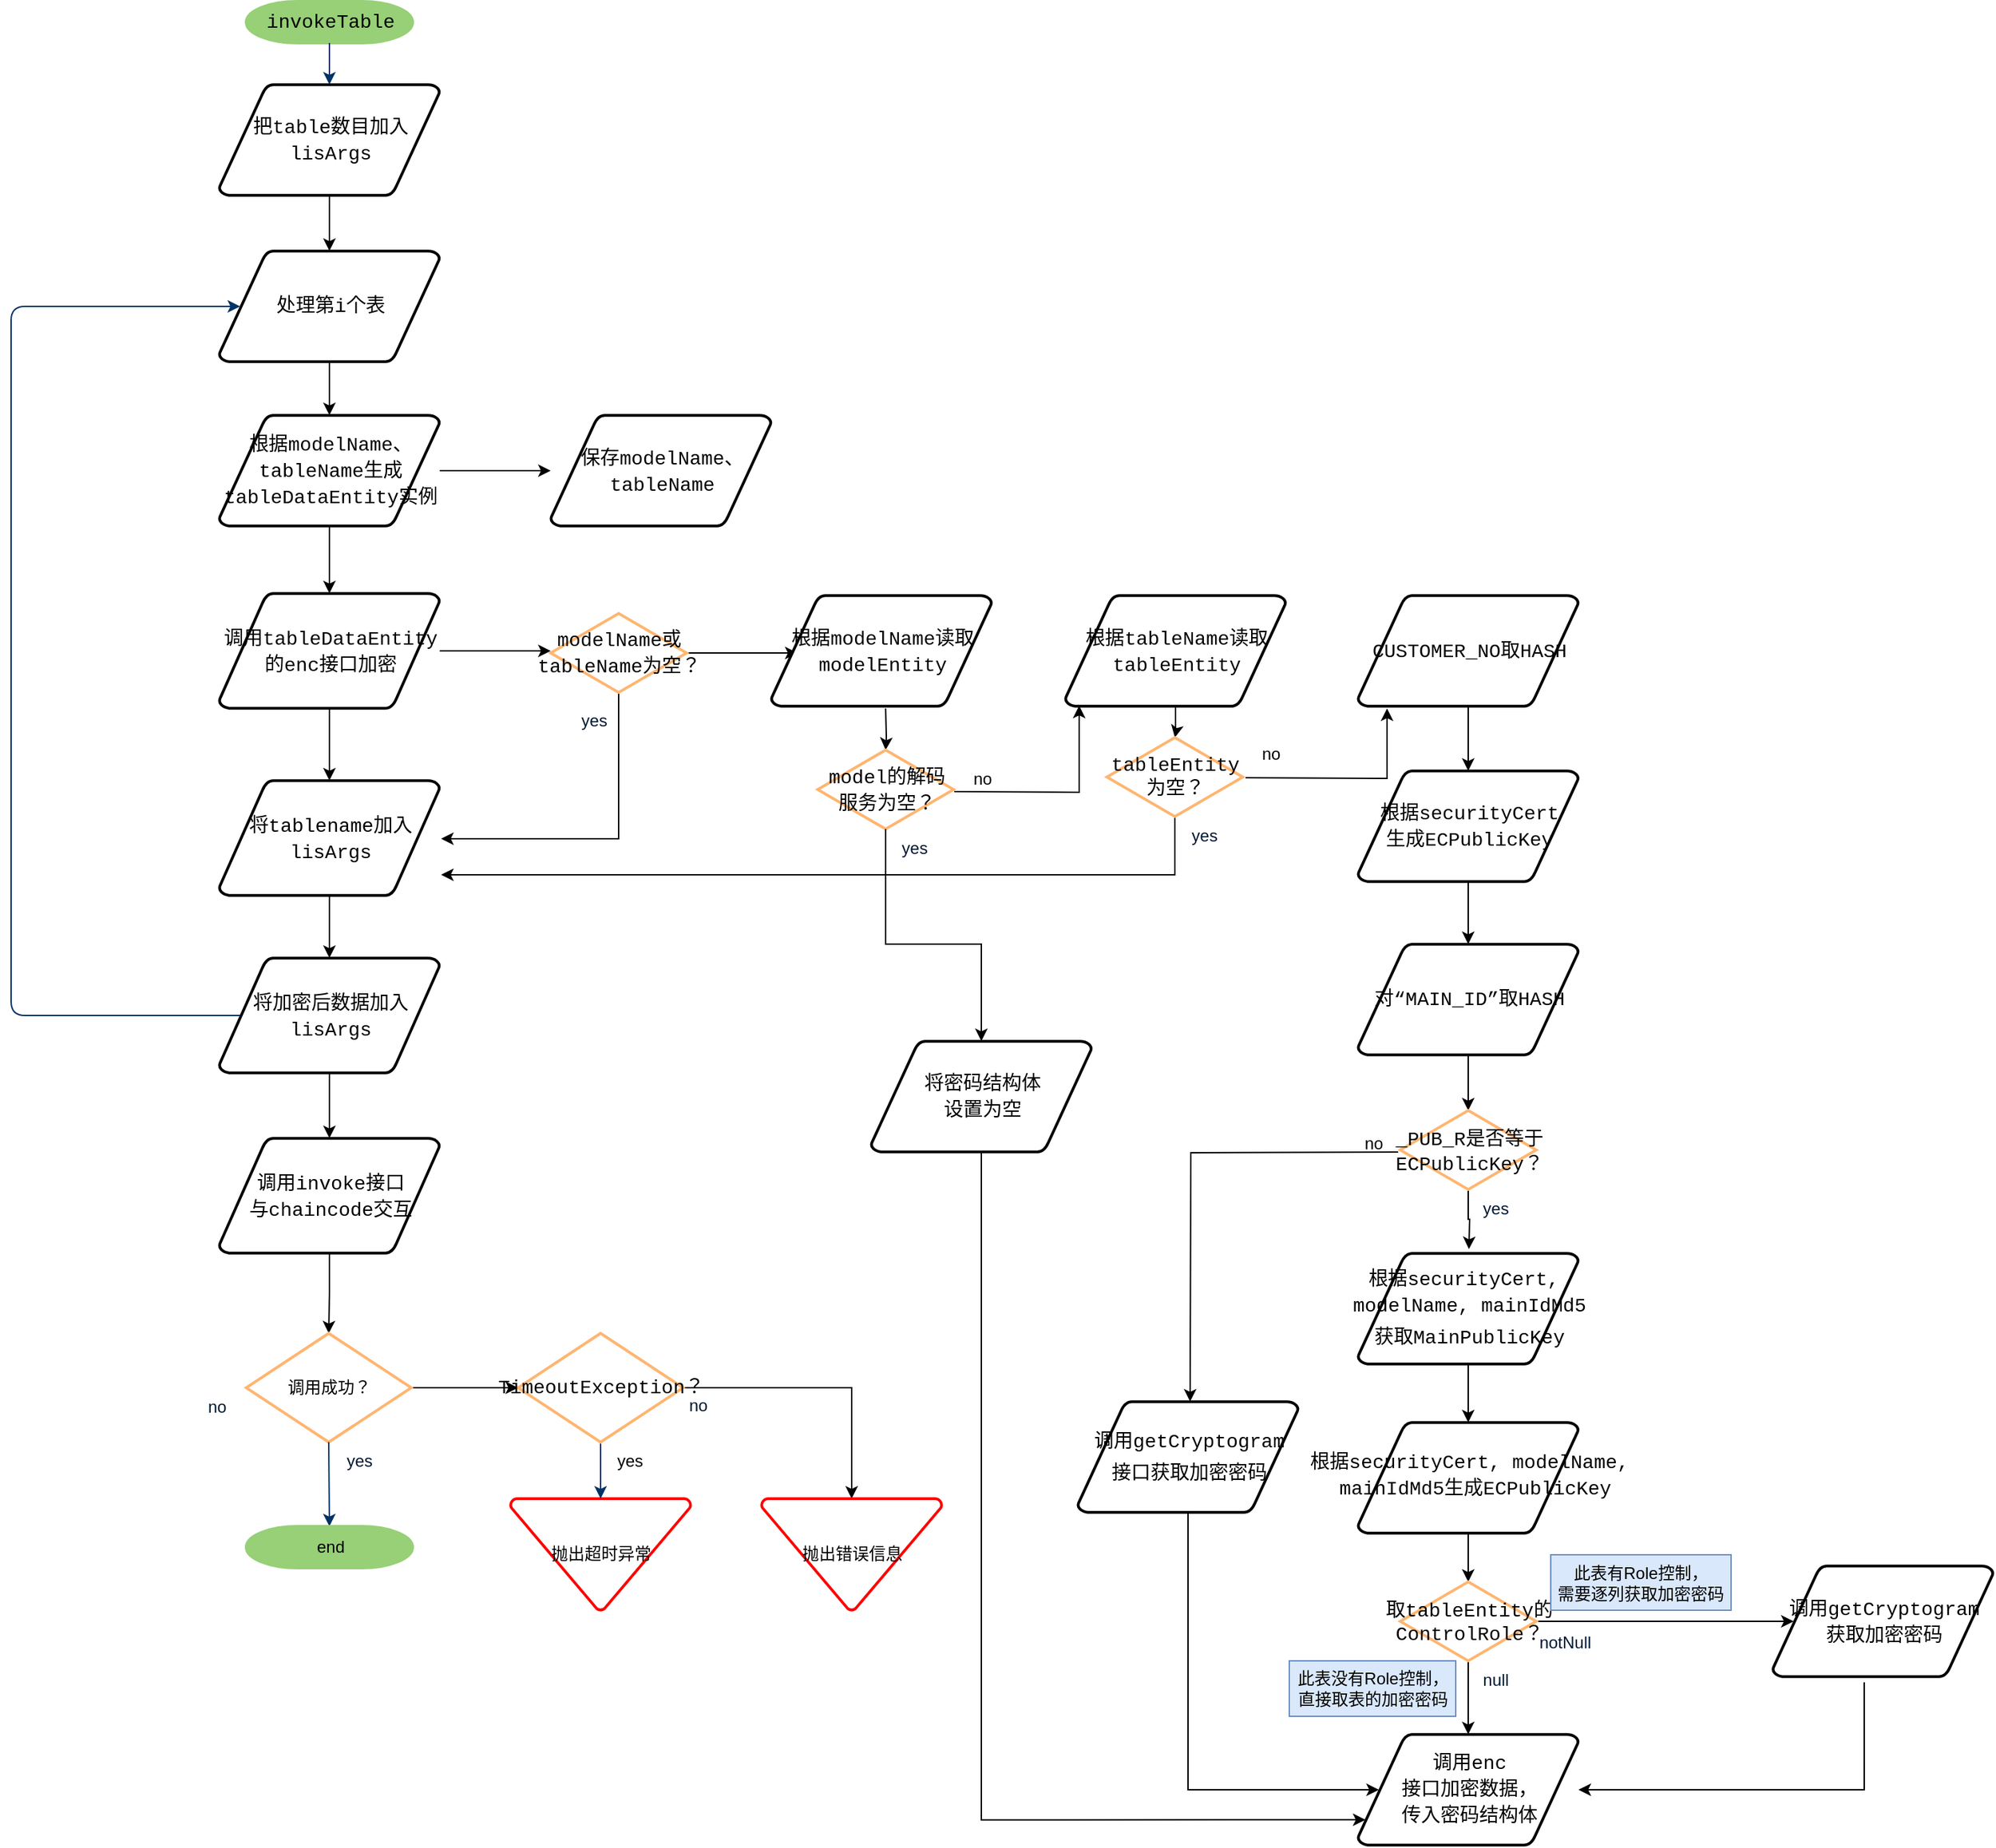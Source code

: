 <mxfile version="12.9.10" type="github"><diagram id="6a731a19-8d31-9384-78a2-239565b7b9f0" name="Page-1"><mxGraphModel dx="1673" dy="846" grid="1" gridSize="10" guides="1" tooltips="1" connect="1" arrows="1" fold="1" page="1" pageScale="1" pageWidth="1169" pageHeight="827" background="#ffffff" math="0" shadow="0"><root><mxCell id="0"/><mxCell id="1" parent="0"/><mxCell id="14" value="no" style="text;fontStyle=0;html=1;strokeColor=none;gradientColor=none;fillColor=none;strokeWidth=2;align=center;" parent="1" vertex="1"><mxGeometry x="1019.5" y="746.5" width="40" height="26" as="geometry"/></mxCell><mxCell id="27" value="yes" style="text;fontStyle=0;html=1;strokeColor=none;gradientColor=none;fillColor=none;strokeWidth=2;" parent="1" vertex="1"><mxGeometry x="774.5" y="1239.25" width="40" height="26" as="geometry"/></mxCell><mxCell id="32" value="抛出超时异常" style="shape=mxgraph.flowchart.merge_or_storage;strokeWidth=2;gradientColor=none;gradientDirection=north;fontStyle=0;html=1;strokeColor=#FF0000;" parent="1" vertex="1"><mxGeometry x="700" y="1280" width="130" height="80.5" as="geometry"/></mxCell><mxCell id="33" value="" style="edgeStyle=elbowEdgeStyle;elbow=vertical;exitX=0.5;exitY=1;exitPerimeter=0;entryX=0.5;entryY=0;entryPerimeter=0;fontStyle=1;strokeColor=#003366;strokeWidth=1;html=1;exitDx=0;exitDy=0;" parent="1" source="oDWBapv1wAfI0JIBoK3f-84" target="32" edge="1"><mxGeometry x="-90" y="119" width="100" height="100" as="geometry"><mxPoint x="-90" y="219" as="sourcePoint"/><mxPoint x="10" y="119" as="targetPoint"/><Array as="points"><mxPoint x="765" y="1250"/><mxPoint x="930" y="1239"/><mxPoint x="650" y="1379"/></Array></mxGeometry></mxCell><mxCell id="47" value="yes" style="text;fontColor=#001933;fontStyle=0;html=1;strokeColor=none;gradientColor=none;fillColor=none;strokeWidth=2;" parent="1" vertex="1"><mxGeometry x="580" y="1239.25" width="40" height="26" as="geometry"/></mxCell><mxCell id="48" value="no" style="text;fontColor=#001933;fontStyle=0;html=1;strokeColor=none;gradientColor=none;fillColor=none;strokeWidth=2;align=center;" parent="1" vertex="1"><mxGeometry x="814.5" y="1199" width="40" height="26" as="geometry"/></mxCell><mxCell id="49" value="yes" style="text;fontColor=#001933;fontStyle=0;html=1;strokeColor=none;gradientColor=none;fillColor=none;strokeWidth=2;align=center;" parent="1" vertex="1"><mxGeometry x="740" y="705" width="40" height="26" as="geometry"/></mxCell><mxCell id="50" value="no" style="text;fontColor=#001933;fontStyle=0;html=1;strokeColor=none;gradientColor=none;fillColor=none;strokeWidth=2;" parent="1" vertex="1"><mxGeometry x="480" y="1200" width="40" height="26" as="geometry"/></mxCell><mxCell id="oDWBapv1wAfI0JIBoK3f-55" value="&lt;div style=&quot;font-family: &amp;#34;consolas&amp;#34; , &amp;#34;courier new&amp;#34; , monospace ; font-size: 14px ; line-height: 19px&quot;&gt;&lt;span&gt;invokeTable&lt;/span&gt;&lt;/div&gt;" style="shape=mxgraph.flowchart.terminator;strokeWidth=2;gradientColor=none;gradientDirection=north;fontStyle=0;html=1;strokeColor=#97D077;fillColor=#97D077;" vertex="1" parent="1"><mxGeometry x="509.5" y="200" width="120" height="30" as="geometry"/></mxCell><mxCell id="oDWBapv1wAfI0JIBoK3f-56" style="fontStyle=1;strokeColor=#003366;strokeWidth=1;html=1;exitX=0.5;exitY=1;exitDx=0;exitDy=0;exitPerimeter=0;entryX=0.5;entryY=0;entryDx=0;entryDy=0;entryPerimeter=0;" edge="1" parent="1" source="oDWBapv1wAfI0JIBoK3f-55" target="oDWBapv1wAfI0JIBoK3f-58"><mxGeometry relative="1" as="geometry"><mxPoint x="-300" y="220" as="sourcePoint"/><mxPoint x="579.5" y="250" as="targetPoint"/></mxGeometry></mxCell><mxCell id="oDWBapv1wAfI0JIBoK3f-63" value="" style="edgeStyle=orthogonalEdgeStyle;rounded=0;orthogonalLoop=1;jettySize=auto;html=1;" edge="1" parent="1" source="oDWBapv1wAfI0JIBoK3f-58" target="oDWBapv1wAfI0JIBoK3f-62"><mxGeometry relative="1" as="geometry"/></mxCell><mxCell id="oDWBapv1wAfI0JIBoK3f-58" value="&lt;div style=&quot;font-family: &amp;#34;consolas&amp;#34; , &amp;#34;courier new&amp;#34; , monospace ; font-size: 14px ; line-height: 19px&quot;&gt;&lt;div style=&quot;font-family: &amp;#34;consolas&amp;#34; , &amp;#34;courier new&amp;#34; , monospace ; line-height: 19px&quot;&gt;把table数目加入&lt;/div&gt;&lt;div style=&quot;font-family: &amp;#34;consolas&amp;#34; , &amp;#34;courier new&amp;#34; , monospace ; line-height: 19px&quot;&gt;&lt;span style=&quot;font-family: &amp;#34;consolas&amp;#34; , &amp;#34;courier new&amp;#34; , monospace&quot;&gt;lisArgs&lt;/span&gt;&lt;/div&gt;&lt;/div&gt;" style="shape=mxgraph.flowchart.data;strokeWidth=2;gradientColor=none;gradientDirection=north;fontStyle=0;html=1;" vertex="1" parent="1"><mxGeometry x="490" y="260" width="159" height="80" as="geometry"/></mxCell><mxCell id="oDWBapv1wAfI0JIBoK3f-68" value="" style="edgeStyle=orthogonalEdgeStyle;rounded=0;orthogonalLoop=1;jettySize=auto;html=1;" edge="1" parent="1" source="oDWBapv1wAfI0JIBoK3f-62" target="oDWBapv1wAfI0JIBoK3f-67"><mxGeometry relative="1" as="geometry"/></mxCell><mxCell id="oDWBapv1wAfI0JIBoK3f-62" value="&lt;div style=&quot;font-family: &amp;#34;consolas&amp;#34; , &amp;#34;courier new&amp;#34; , monospace ; font-size: 14px ; line-height: 19px&quot;&gt;&lt;div style=&quot;font-family: &amp;#34;consolas&amp;#34; , &amp;#34;courier new&amp;#34; , monospace ; line-height: 19px&quot;&gt;处理第i个表&lt;/div&gt;&lt;/div&gt;" style="shape=mxgraph.flowchart.data;strokeWidth=2;gradientColor=none;gradientDirection=north;fontStyle=0;html=1;" vertex="1" parent="1"><mxGeometry x="490" y="380" width="159" height="80" as="geometry"/></mxCell><mxCell id="oDWBapv1wAfI0JIBoK3f-70" value="" style="edgeStyle=orthogonalEdgeStyle;rounded=0;orthogonalLoop=1;jettySize=auto;html=1;" edge="1" parent="1" source="oDWBapv1wAfI0JIBoK3f-67" target="oDWBapv1wAfI0JIBoK3f-69"><mxGeometry relative="1" as="geometry"/></mxCell><mxCell id="oDWBapv1wAfI0JIBoK3f-71" value="" style="edgeStyle=orthogonalEdgeStyle;rounded=0;orthogonalLoop=1;jettySize=auto;html=1;" edge="1" parent="1" source="oDWBapv1wAfI0JIBoK3f-67" target="oDWBapv1wAfI0JIBoK3f-64"><mxGeometry relative="1" as="geometry"/></mxCell><mxCell id="oDWBapv1wAfI0JIBoK3f-67" value="&lt;div style=&quot;font-family: &amp;#34;consolas&amp;#34; , &amp;#34;courier new&amp;#34; , monospace ; font-size: 14px ; line-height: 19px&quot;&gt;&lt;div style=&quot;font-family: &amp;#34;consolas&amp;#34; , &amp;#34;courier new&amp;#34; , monospace ; line-height: 19px&quot;&gt;根据&lt;span style=&quot;font-family: &amp;#34;consolas&amp;#34; , &amp;#34;courier new&amp;#34; , monospace&quot;&gt;modelName、&lt;/span&gt;&lt;/div&gt;&lt;div style=&quot;font-family: &amp;#34;consolas&amp;#34; , &amp;#34;courier new&amp;#34; , monospace ; line-height: 19px&quot;&gt;&lt;span style=&quot;font-family: &amp;#34;consolas&amp;#34; , &amp;#34;courier new&amp;#34; , monospace&quot;&gt;tableName生成&lt;/span&gt;&lt;/div&gt;&lt;div style=&quot;font-family: &amp;#34;consolas&amp;#34; , &amp;#34;courier new&amp;#34; , monospace ; line-height: 19px&quot;&gt;&lt;div style=&quot;font-family: &amp;#34;consolas&amp;#34; , &amp;#34;courier new&amp;#34; , monospace ; line-height: 19px&quot;&gt;tableDataEntity实例&lt;/div&gt;&lt;/div&gt;&lt;/div&gt;" style="shape=mxgraph.flowchart.data;strokeWidth=2;gradientColor=none;gradientDirection=north;fontStyle=0;html=1;" vertex="1" parent="1"><mxGeometry x="490" y="498.5" width="159" height="80" as="geometry"/></mxCell><mxCell id="oDWBapv1wAfI0JIBoK3f-69" value="&lt;div style=&quot;font-family: &amp;#34;consolas&amp;#34; , &amp;#34;courier new&amp;#34; , monospace ; font-size: 14px ; line-height: 19px&quot;&gt;&lt;div style=&quot;font-family: &amp;#34;consolas&amp;#34; , &amp;#34;courier new&amp;#34; , monospace ; line-height: 19px&quot;&gt;保存&lt;span&gt;modelName、&lt;/span&gt;&lt;/div&gt;&lt;div style=&quot;line-height: 19px&quot;&gt;tableName&lt;/div&gt;&lt;/div&gt;" style="shape=mxgraph.flowchart.data;strokeWidth=2;gradientColor=none;gradientDirection=north;fontStyle=0;html=1;" vertex="1" parent="1"><mxGeometry x="729" y="498.5" width="159" height="80" as="geometry"/></mxCell><mxCell id="oDWBapv1wAfI0JIBoK3f-73" value="" style="edgeStyle=orthogonalEdgeStyle;rounded=0;orthogonalLoop=1;jettySize=auto;html=1;" edge="1" parent="1" source="oDWBapv1wAfI0JIBoK3f-64" target="oDWBapv1wAfI0JIBoK3f-72"><mxGeometry relative="1" as="geometry"/></mxCell><mxCell id="oDWBapv1wAfI0JIBoK3f-92" value="" style="edgeStyle=orthogonalEdgeStyle;rounded=0;orthogonalLoop=1;jettySize=auto;html=1;" edge="1" parent="1" source="oDWBapv1wAfI0JIBoK3f-64"><mxGeometry relative="1" as="geometry"><mxPoint x="729" y="668.5" as="targetPoint"/></mxGeometry></mxCell><mxCell id="oDWBapv1wAfI0JIBoK3f-64" value="&lt;div style=&quot;font-family: &amp;#34;consolas&amp;#34; , &amp;#34;courier new&amp;#34; , monospace ; font-size: 14px ; line-height: 19px&quot;&gt;&lt;div style=&quot;font-family: &amp;#34;consolas&amp;#34; , &amp;#34;courier new&amp;#34; , monospace ; line-height: 19px&quot;&gt;调用&lt;span&gt;tableDataEntity&lt;/span&gt;&lt;/div&gt;&lt;div style=&quot;font-family: &amp;#34;consolas&amp;#34; , &amp;#34;courier new&amp;#34; , monospace ; line-height: 19px&quot;&gt;&lt;span&gt;的&lt;/span&gt;&lt;span&gt;enc&lt;/span&gt;&lt;span&gt;接口加密&lt;/span&gt;&lt;/div&gt;&lt;/div&gt;" style="shape=mxgraph.flowchart.data;strokeWidth=2;gradientColor=none;gradientDirection=north;fontStyle=0;html=1;" vertex="1" parent="1"><mxGeometry x="490" y="627" width="159" height="83" as="geometry"/></mxCell><mxCell id="oDWBapv1wAfI0JIBoK3f-75" value="" style="edgeStyle=orthogonalEdgeStyle;rounded=0;orthogonalLoop=1;jettySize=auto;html=1;" edge="1" parent="1" source="oDWBapv1wAfI0JIBoK3f-72" target="oDWBapv1wAfI0JIBoK3f-74"><mxGeometry relative="1" as="geometry"/></mxCell><mxCell id="oDWBapv1wAfI0JIBoK3f-72" value="&lt;div style=&quot;font-family: &amp;#34;consolas&amp;#34; , &amp;#34;courier new&amp;#34; , monospace ; font-size: 14px ; line-height: 19px&quot;&gt;&lt;div style=&quot;font-family: &amp;#34;consolas&amp;#34; , &amp;#34;courier new&amp;#34; , monospace ; line-height: 19px&quot;&gt;将tablename加入&lt;/div&gt;&lt;div style=&quot;font-family: &amp;#34;consolas&amp;#34; , &amp;#34;courier new&amp;#34; , monospace ; line-height: 19px&quot;&gt;lisArgs&lt;br&gt;&lt;/div&gt;&lt;/div&gt;" style="shape=mxgraph.flowchart.data;strokeWidth=2;gradientColor=none;gradientDirection=north;fontStyle=0;html=1;" vertex="1" parent="1"><mxGeometry x="490" y="762" width="159" height="83" as="geometry"/></mxCell><mxCell id="oDWBapv1wAfI0JIBoK3f-77" value="" style="edgeStyle=orthogonalEdgeStyle;rounded=0;orthogonalLoop=1;jettySize=auto;html=1;" edge="1" parent="1" source="oDWBapv1wAfI0JIBoK3f-74" target="oDWBapv1wAfI0JIBoK3f-76"><mxGeometry relative="1" as="geometry"/></mxCell><mxCell id="oDWBapv1wAfI0JIBoK3f-74" value="&lt;div style=&quot;font-family: &amp;#34;consolas&amp;#34; , &amp;#34;courier new&amp;#34; , monospace ; font-size: 14px ; line-height: 19px&quot;&gt;&lt;div style=&quot;font-family: &amp;#34;consolas&amp;#34; , &amp;#34;courier new&amp;#34; , monospace ; line-height: 19px&quot;&gt;将加密后数据加入&lt;/div&gt;&lt;div style=&quot;font-family: &amp;#34;consolas&amp;#34; , &amp;#34;courier new&amp;#34; , monospace ; line-height: 19px&quot;&gt;lisArgs&lt;br&gt;&lt;/div&gt;&lt;/div&gt;" style="shape=mxgraph.flowchart.data;strokeWidth=2;gradientColor=none;gradientDirection=north;fontStyle=0;html=1;" vertex="1" parent="1"><mxGeometry x="490" y="890" width="159" height="83" as="geometry"/></mxCell><mxCell id="oDWBapv1wAfI0JIBoK3f-79" value="" style="edgeStyle=orthogonalEdgeStyle;rounded=0;orthogonalLoop=1;jettySize=auto;html=1;entryX=0.5;entryY=0;entryDx=0;entryDy=0;entryPerimeter=0;" edge="1" parent="1" source="oDWBapv1wAfI0JIBoK3f-76" target="oDWBapv1wAfI0JIBoK3f-81"><mxGeometry relative="1" as="geometry"><mxPoint x="570" y="1140" as="targetPoint"/></mxGeometry></mxCell><mxCell id="oDWBapv1wAfI0JIBoK3f-76" value="&lt;div style=&quot;font-family: &amp;#34;consolas&amp;#34; , &amp;#34;courier new&amp;#34; , monospace ; font-size: 14px ; line-height: 19px&quot;&gt;&lt;div style=&quot;font-family: &amp;#34;consolas&amp;#34; , &amp;#34;courier new&amp;#34; , monospace ; line-height: 19px&quot;&gt;调用invoke接口&lt;/div&gt;&lt;div style=&quot;font-family: &amp;#34;consolas&amp;#34; , &amp;#34;courier new&amp;#34; , monospace ; line-height: 19px&quot;&gt;与chaincode交互&lt;/div&gt;&lt;/div&gt;" style="shape=mxgraph.flowchart.data;strokeWidth=2;gradientColor=none;gradientDirection=north;fontStyle=0;html=1;" vertex="1" parent="1"><mxGeometry x="490" y="1020" width="159" height="83" as="geometry"/></mxCell><mxCell id="oDWBapv1wAfI0JIBoK3f-66" value="" style="edgeStyle=elbowEdgeStyle;elbow=horizontal;entryX=0.095;entryY=0.5;entryPerimeter=0;fontStyle=1;strokeColor=#003366;strokeWidth=1;html=1;entryDx=0;entryDy=0;exitX=0.095;exitY=0.5;exitDx=0;exitDy=0;exitPerimeter=0;" edge="1" parent="1" source="oDWBapv1wAfI0JIBoK3f-74" target="oDWBapv1wAfI0JIBoK3f-62"><mxGeometry x="-620" y="130" width="100" height="100" as="geometry"><mxPoint x="550" y="1110" as="sourcePoint"/><mxPoint x="-364.395" y="420" as="targetPoint"/><Array as="points"><mxPoint x="340" y="1050"/></Array></mxGeometry></mxCell><mxCell id="oDWBapv1wAfI0JIBoK3f-85" value="" style="edgeStyle=orthogonalEdgeStyle;rounded=0;orthogonalLoop=1;jettySize=auto;html=1;" edge="1" parent="1" source="oDWBapv1wAfI0JIBoK3f-81" target="oDWBapv1wAfI0JIBoK3f-84"><mxGeometry relative="1" as="geometry"/></mxCell><mxCell id="oDWBapv1wAfI0JIBoK3f-81" value="调用成功？" style="shape=mxgraph.flowchart.decision;strokeWidth=2;gradientColor=none;gradientDirection=north;fontStyle=0;html=1;strokeColor=#FFB570;" vertex="1" parent="1"><mxGeometry x="509.5" y="1160.75" width="119" height="78.5" as="geometry"/></mxCell><mxCell id="oDWBapv1wAfI0JIBoK3f-87" value="" style="edgeStyle=orthogonalEdgeStyle;rounded=0;orthogonalLoop=1;jettySize=auto;html=1;entryX=0.5;entryY=0;entryDx=0;entryDy=0;entryPerimeter=0;" edge="1" parent="1" source="oDWBapv1wAfI0JIBoK3f-84" target="oDWBapv1wAfI0JIBoK3f-89"><mxGeometry relative="1" as="geometry"><mxPoint x="1447.5" y="1199" as="targetPoint"/></mxGeometry></mxCell><mxCell id="oDWBapv1wAfI0JIBoK3f-84" value="&lt;div style=&quot;font-family: &amp;#34;consolas&amp;#34; , &amp;#34;courier new&amp;#34; , monospace ; font-size: 14px ; line-height: 19px&quot;&gt;TimeoutException？&lt;/div&gt;" style="shape=mxgraph.flowchart.decision;strokeWidth=2;gradientColor=none;gradientDirection=north;fontStyle=0;html=1;strokeColor=#FFB570;" vertex="1" parent="1"><mxGeometry x="705.5" y="1160.75" width="119" height="78.5" as="geometry"/></mxCell><mxCell id="oDWBapv1wAfI0JIBoK3f-82" value="" style="edgeStyle=elbowEdgeStyle;elbow=horizontal;exitX=0.5;exitY=1;exitPerimeter=0;fontStyle=1;strokeColor=#003366;strokeWidth=1;html=1;exitDx=0;exitDy=0;" edge="1" parent="1" source="oDWBapv1wAfI0JIBoK3f-81"><mxGeometry x="-620" y="130" width="100" height="100" as="geometry"><mxPoint x="-235" y="1390" as="sourcePoint"/><mxPoint x="570" y="1300" as="targetPoint"/></mxGeometry></mxCell><mxCell id="oDWBapv1wAfI0JIBoK3f-83" value="end" style="shape=mxgraph.flowchart.terminator;strokeWidth=2;gradientColor=none;gradientDirection=north;fontStyle=0;html=1;strokeColor=#97D077;fillColor=#97D077;" vertex="1" parent="1"><mxGeometry x="509.5" y="1300" width="120" height="30" as="geometry"/></mxCell><mxCell id="oDWBapv1wAfI0JIBoK3f-89" value="抛出错误信息" style="shape=mxgraph.flowchart.merge_or_storage;strokeWidth=2;gradientColor=none;gradientDirection=north;fontStyle=0;html=1;strokeColor=#FF0000;" vertex="1" parent="1"><mxGeometry x="881" y="1280" width="130" height="80.5" as="geometry"/></mxCell><mxCell id="oDWBapv1wAfI0JIBoK3f-95" value="" style="edgeStyle=orthogonalEdgeStyle;rounded=0;orthogonalLoop=1;jettySize=auto;html=1;" edge="1" parent="1" source="oDWBapv1wAfI0JIBoK3f-93"><mxGeometry relative="1" as="geometry"><mxPoint x="907" y="670" as="targetPoint"/></mxGeometry></mxCell><mxCell id="oDWBapv1wAfI0JIBoK3f-97" value="" style="edgeStyle=orthogonalEdgeStyle;rounded=0;orthogonalLoop=1;jettySize=auto;html=1;exitX=0.5;exitY=1;exitDx=0;exitDy=0;exitPerimeter=0;" edge="1" parent="1" source="oDWBapv1wAfI0JIBoK3f-93"><mxGeometry relative="1" as="geometry"><mxPoint x="650" y="804" as="targetPoint"/><Array as="points"><mxPoint x="778" y="804"/></Array></mxGeometry></mxCell><mxCell id="oDWBapv1wAfI0JIBoK3f-93" value="&lt;div style=&quot;font-family: &amp;#34;consolas&amp;#34; , &amp;#34;courier new&amp;#34; , monospace ; font-size: 14px ; line-height: 19px&quot;&gt;modelName或&lt;/div&gt;&lt;div style=&quot;font-family: &amp;#34;consolas&amp;#34; , &amp;#34;courier new&amp;#34; , monospace ; font-size: 14px ; line-height: 19px&quot;&gt;&lt;span&gt;tableName为空？&lt;/span&gt;&lt;/div&gt;" style="shape=mxgraph.flowchart.decision;strokeWidth=2;gradientColor=none;gradientDirection=north;fontStyle=0;html=1;strokeColor=#FFB570;" vertex="1" parent="1"><mxGeometry x="729" y="641.5" width="98" height="57" as="geometry"/></mxCell><mxCell id="oDWBapv1wAfI0JIBoK3f-100" value="" style="edgeStyle=orthogonalEdgeStyle;rounded=0;orthogonalLoop=1;jettySize=auto;html=1;" edge="1" parent="1" target="oDWBapv1wAfI0JIBoK3f-99"><mxGeometry relative="1" as="geometry"><mxPoint x="970.5" y="710" as="sourcePoint"/></mxGeometry></mxCell><mxCell id="oDWBapv1wAfI0JIBoK3f-104" value="" style="edgeStyle=orthogonalEdgeStyle;rounded=0;orthogonalLoop=1;jettySize=auto;html=1;entryX=0.063;entryY=0.994;entryDx=0;entryDy=0;entryPerimeter=0;" edge="1" parent="1" target="oDWBapv1wAfI0JIBoK3f-103"><mxGeometry relative="1" as="geometry"><mxPoint x="1020" y="770" as="sourcePoint"/></mxGeometry></mxCell><mxCell id="oDWBapv1wAfI0JIBoK3f-98" value="&lt;div style=&quot;font-family: &amp;#34;consolas&amp;#34; , &amp;#34;courier new&amp;#34; , monospace ; font-size: 14px ; line-height: 19px&quot;&gt;&lt;div style=&quot;font-family: &amp;#34;consolas&amp;#34; , &amp;#34;courier new&amp;#34; , monospace ; line-height: 19px&quot;&gt;根据&lt;span&gt;modelName读取&lt;/span&gt;&lt;/div&gt;&lt;div style=&quot;font-family: &amp;#34;consolas&amp;#34; , &amp;#34;courier new&amp;#34; , monospace ; line-height: 19px&quot;&gt;modelEntity&lt;span&gt;&lt;br&gt;&lt;/span&gt;&lt;/div&gt;&lt;/div&gt;" style="shape=mxgraph.flowchart.data;strokeWidth=2;gradientColor=none;gradientDirection=north;fontStyle=0;html=1;" vertex="1" parent="1"><mxGeometry x="888" y="628.5" width="159" height="80" as="geometry"/></mxCell><mxCell id="oDWBapv1wAfI0JIBoK3f-106" value="" style="edgeStyle=orthogonalEdgeStyle;rounded=0;orthogonalLoop=1;jettySize=auto;html=1;" edge="1" parent="1" source="oDWBapv1wAfI0JIBoK3f-103" target="oDWBapv1wAfI0JIBoK3f-105"><mxGeometry relative="1" as="geometry"/></mxCell><mxCell id="oDWBapv1wAfI0JIBoK3f-110" value="" style="edgeStyle=orthogonalEdgeStyle;rounded=0;orthogonalLoop=1;jettySize=auto;html=1;entryX=0.132;entryY=1.019;entryDx=0;entryDy=0;entryPerimeter=0;" edge="1" parent="1" target="oDWBapv1wAfI0JIBoK3f-109"><mxGeometry relative="1" as="geometry"><mxPoint x="1230" y="760" as="sourcePoint"/></mxGeometry></mxCell><mxCell id="oDWBapv1wAfI0JIBoK3f-103" value="&lt;div style=&quot;font-family: &amp;#34;consolas&amp;#34; , &amp;#34;courier new&amp;#34; , monospace ; font-size: 14px ; line-height: 19px&quot;&gt;&lt;div style=&quot;font-family: &amp;#34;consolas&amp;#34; , &amp;#34;courier new&amp;#34; , monospace ; line-height: 19px&quot;&gt;根据&lt;span&gt;tableName读取&lt;/span&gt;&lt;/div&gt;&lt;div style=&quot;font-family: &amp;#34;consolas&amp;#34; , &amp;#34;courier new&amp;#34; , monospace ; line-height: 19px&quot;&gt;tableEntity&lt;span&gt;&lt;br&gt;&lt;/span&gt;&lt;/div&gt;&lt;/div&gt;" style="shape=mxgraph.flowchart.data;strokeWidth=2;gradientColor=none;gradientDirection=north;fontStyle=0;html=1;" vertex="1" parent="1"><mxGeometry x="1100" y="628.5" width="159" height="80" as="geometry"/></mxCell><mxCell id="oDWBapv1wAfI0JIBoK3f-112" value="" style="edgeStyle=orthogonalEdgeStyle;rounded=0;orthogonalLoop=1;jettySize=auto;html=1;" edge="1" parent="1" source="oDWBapv1wAfI0JIBoK3f-109" target="oDWBapv1wAfI0JIBoK3f-111"><mxGeometry relative="1" as="geometry"/></mxCell><mxCell id="oDWBapv1wAfI0JIBoK3f-109" value="&lt;div style=&quot;font-family: &amp;#34;consolas&amp;#34; , &amp;#34;courier new&amp;#34; , monospace ; font-size: 14px ; line-height: 19px&quot;&gt;&lt;div style=&quot;font-family: &amp;#34;consolas&amp;#34; , &amp;#34;courier new&amp;#34; , monospace ; line-height: 19px&quot;&gt;&lt;div style=&quot;font-family: &amp;#34;consolas&amp;#34; , &amp;#34;courier new&amp;#34; , monospace ; line-height: 19px&quot;&gt;&lt;span&gt;CUSTOMER_NO取HASH&lt;/span&gt;&lt;/div&gt;&lt;/div&gt;&lt;/div&gt;" style="shape=mxgraph.flowchart.data;strokeWidth=2;gradientColor=none;gradientDirection=north;fontStyle=0;html=1;" vertex="1" parent="1"><mxGeometry x="1311" y="628.5" width="159" height="80" as="geometry"/></mxCell><mxCell id="oDWBapv1wAfI0JIBoK3f-114" value="" style="edgeStyle=orthogonalEdgeStyle;rounded=0;orthogonalLoop=1;jettySize=auto;html=1;" edge="1" parent="1" source="oDWBapv1wAfI0JIBoK3f-111" target="oDWBapv1wAfI0JIBoK3f-113"><mxGeometry relative="1" as="geometry"/></mxCell><mxCell id="oDWBapv1wAfI0JIBoK3f-111" value="&lt;div style=&quot;font-family: &amp;#34;consolas&amp;#34; , &amp;#34;courier new&amp;#34; , monospace ; font-size: 14px ; line-height: 19px&quot;&gt;&lt;div style=&quot;font-family: &amp;#34;consolas&amp;#34; , &amp;#34;courier new&amp;#34; , monospace ; line-height: 19px&quot;&gt;&lt;div style=&quot;font-family: &amp;#34;consolas&amp;#34; , &amp;#34;courier new&amp;#34; , monospace ; line-height: 19px&quot;&gt;&lt;span&gt;根据&lt;/span&gt;&lt;span style=&quot;font-family: &amp;#34;consolas&amp;#34; , &amp;#34;courier new&amp;#34; , monospace&quot;&gt;securityCert&lt;/span&gt;&lt;/div&gt;&lt;div style=&quot;font-family: &amp;#34;consolas&amp;#34; , &amp;#34;courier new&amp;#34; , monospace ; line-height: 19px&quot;&gt;&lt;span style=&quot;font-family: &amp;#34;consolas&amp;#34; , &amp;#34;courier new&amp;#34; , monospace&quot;&gt;生成&lt;/span&gt;&lt;span style=&quot;font-family: &amp;#34;consolas&amp;#34; , &amp;#34;courier new&amp;#34; , monospace&quot;&gt;ECPublicKey&lt;/span&gt;&lt;/div&gt;&lt;/div&gt;&lt;/div&gt;" style="shape=mxgraph.flowchart.data;strokeWidth=2;gradientColor=none;gradientDirection=north;fontStyle=0;html=1;" vertex="1" parent="1"><mxGeometry x="1311" y="755" width="159" height="80" as="geometry"/></mxCell><mxCell id="oDWBapv1wAfI0JIBoK3f-116" value="" style="edgeStyle=orthogonalEdgeStyle;rounded=0;orthogonalLoop=1;jettySize=auto;html=1;entryX=0.5;entryY=0;entryDx=0;entryDy=0;entryPerimeter=0;" edge="1" parent="1" source="oDWBapv1wAfI0JIBoK3f-113" target="oDWBapv1wAfI0JIBoK3f-117"><mxGeometry relative="1" as="geometry"><mxPoint x="1391" y="1010" as="targetPoint"/></mxGeometry></mxCell><mxCell id="oDWBapv1wAfI0JIBoK3f-113" value="&lt;div style=&quot;font-family: &amp;#34;consolas&amp;#34; , &amp;#34;courier new&amp;#34; , monospace ; font-size: 14px ; line-height: 19px&quot;&gt;&lt;div style=&quot;font-family: &amp;#34;consolas&amp;#34; , &amp;#34;courier new&amp;#34; , monospace ; line-height: 19px&quot;&gt;&lt;div style=&quot;font-family: &amp;#34;consolas&amp;#34; , &amp;#34;courier new&amp;#34; , monospace ; line-height: 19px&quot;&gt;对“&lt;span style=&quot;font-family: &amp;#34;consolas&amp;#34; , &amp;#34;courier new&amp;#34; , monospace&quot;&gt;MAIN_ID&lt;/span&gt;&lt;span&gt;”取HASH&lt;/span&gt;&lt;/div&gt;&lt;/div&gt;&lt;/div&gt;" style="shape=mxgraph.flowchart.data;strokeWidth=2;gradientColor=none;gradientDirection=north;fontStyle=0;html=1;" vertex="1" parent="1"><mxGeometry x="1311" y="880" width="159" height="80" as="geometry"/></mxCell><mxCell id="oDWBapv1wAfI0JIBoK3f-99" value="&lt;div style=&quot;font-family: &amp;#34;consolas&amp;#34; , &amp;#34;courier new&amp;#34; , monospace ; font-size: 14px ; line-height: 19px&quot;&gt;model的解码&lt;/div&gt;&lt;div style=&quot;font-family: &amp;#34;consolas&amp;#34; , &amp;#34;courier new&amp;#34; , monospace ; font-size: 14px ; line-height: 19px&quot;&gt;服务&lt;span&gt;为空？&lt;/span&gt;&lt;/div&gt;" style="shape=mxgraph.flowchart.decision;strokeWidth=2;gradientColor=none;gradientDirection=north;fontStyle=0;html=1;strokeColor=#FFB570;" vertex="1" parent="1"><mxGeometry x="921.5" y="740" width="98" height="57" as="geometry"/></mxCell><mxCell id="oDWBapv1wAfI0JIBoK3f-101" value="" style="edgeStyle=orthogonalEdgeStyle;rounded=0;orthogonalLoop=1;jettySize=auto;html=1;exitX=0.5;exitY=1;exitDx=0;exitDy=0;exitPerimeter=0;entryX=0.5;entryY=0;entryDx=0;entryDy=0;entryPerimeter=0;" edge="1" parent="1" source="oDWBapv1wAfI0JIBoK3f-99" target="oDWBapv1wAfI0JIBoK3f-147"><mxGeometry relative="1" as="geometry"><mxPoint x="788" y="708.5" as="sourcePoint"/><mxPoint x="1060" y="890" as="targetPoint"/><Array as="points"><mxPoint x="971" y="880"/><mxPoint x="1039" y="880"/></Array></mxGeometry></mxCell><mxCell id="oDWBapv1wAfI0JIBoK3f-102" value="yes" style="text;fontColor=#001933;fontStyle=0;html=1;strokeColor=none;gradientColor=none;fillColor=none;strokeWidth=2;align=center;" vertex="1" parent="1"><mxGeometry x="971" y="797" width="40" height="26" as="geometry"/></mxCell><mxCell id="oDWBapv1wAfI0JIBoK3f-108" value="" style="edgeStyle=orthogonalEdgeStyle;rounded=0;orthogonalLoop=1;jettySize=auto;html=1;exitX=0.5;exitY=1;exitDx=0;exitDy=0;exitPerimeter=0;" edge="1" parent="1" source="oDWBapv1wAfI0JIBoK3f-105"><mxGeometry relative="1" as="geometry"><mxPoint x="650" y="830" as="targetPoint"/><Array as="points"><mxPoint x="1179" y="830"/></Array></mxGeometry></mxCell><mxCell id="oDWBapv1wAfI0JIBoK3f-105" value="&lt;span style=&quot;font-family: &amp;#34;consolas&amp;#34; , &amp;#34;courier new&amp;#34; , monospace ; font-size: 14px&quot;&gt;tableEntity&lt;/span&gt;&lt;div style=&quot;font-family: &amp;#34;consolas&amp;#34; , &amp;#34;courier new&amp;#34; , monospace ; font-size: 14px ; line-height: 19px&quot;&gt;&lt;span&gt;为空？&lt;/span&gt;&lt;/div&gt;" style="shape=mxgraph.flowchart.decision;strokeWidth=2;gradientColor=none;gradientDirection=north;fontStyle=0;html=1;strokeColor=#FFB570;" vertex="1" parent="1"><mxGeometry x="1130" y="731" width="98" height="57" as="geometry"/></mxCell><mxCell id="oDWBapv1wAfI0JIBoK3f-124" value="" style="edgeStyle=orthogonalEdgeStyle;rounded=0;orthogonalLoop=1;jettySize=auto;html=1;" edge="1" parent="1" source="oDWBapv1wAfI0JIBoK3f-117"><mxGeometry relative="1" as="geometry"><mxPoint x="1391" y="1100" as="targetPoint"/></mxGeometry></mxCell><mxCell id="oDWBapv1wAfI0JIBoK3f-117" value="&lt;div style=&quot;font-family: &amp;#34;consolas&amp;#34; , &amp;#34;courier new&amp;#34; , monospace ; font-size: 14px ; line-height: 19px&quot;&gt;&lt;span&gt;_PUB_R是否等于&lt;/span&gt;&lt;/div&gt;&lt;span style=&quot;font-family: &amp;#34;consolas&amp;#34; , &amp;#34;courier new&amp;#34; , monospace ; font-size: 14px&quot;&gt;ECPublicKey？&lt;/span&gt;" style="shape=mxgraph.flowchart.decision;strokeWidth=2;gradientColor=none;gradientDirection=north;fontStyle=0;html=1;strokeColor=#FFB570;" vertex="1" parent="1"><mxGeometry x="1341.5" y="1000" width="98" height="57" as="geometry"/></mxCell><mxCell id="oDWBapv1wAfI0JIBoK3f-118" value="yes" style="text;fontColor=#001933;fontStyle=0;html=1;strokeColor=none;gradientColor=none;fillColor=none;strokeWidth=2;align=center;" vertex="1" parent="1"><mxGeometry x="1180" y="788" width="40" height="26" as="geometry"/></mxCell><mxCell id="oDWBapv1wAfI0JIBoK3f-119" value="no" style="text;fontStyle=0;html=1;strokeColor=none;gradientColor=none;fillColor=none;strokeWidth=2;align=center;" vertex="1" parent="1"><mxGeometry x="1228" y="729" width="40" height="26" as="geometry"/></mxCell><mxCell id="oDWBapv1wAfI0JIBoK3f-122" value="no" style="text;fontStyle=0;html=1;strokeColor=none;gradientColor=none;fillColor=none;strokeWidth=2;align=center;" vertex="1" parent="1"><mxGeometry x="1301.5" y="1010" width="40" height="26" as="geometry"/></mxCell><mxCell id="oDWBapv1wAfI0JIBoK3f-125" value="yes" style="text;fontColor=#001933;fontStyle=0;html=1;strokeColor=none;gradientColor=none;fillColor=none;strokeWidth=2;align=center;" vertex="1" parent="1"><mxGeometry x="1390" y="1057" width="40" height="26" as="geometry"/></mxCell><mxCell id="oDWBapv1wAfI0JIBoK3f-128" value="" style="edgeStyle=orthogonalEdgeStyle;rounded=0;orthogonalLoop=1;jettySize=auto;html=1;" edge="1" parent="1" source="oDWBapv1wAfI0JIBoK3f-126" target="oDWBapv1wAfI0JIBoK3f-127"><mxGeometry relative="1" as="geometry"/></mxCell><mxCell id="oDWBapv1wAfI0JIBoK3f-126" value="&lt;div style=&quot;font-family: &amp;#34;consolas&amp;#34; , &amp;#34;courier new&amp;#34; , monospace ; font-size: 14px ; line-height: 19px&quot;&gt;&lt;div style=&quot;font-family: &amp;#34;consolas&amp;#34; , &amp;#34;courier new&amp;#34; , monospace ; line-height: 19px&quot;&gt;&lt;div style=&quot;font-family: &amp;#34;consolas&amp;#34; , &amp;#34;courier new&amp;#34; , monospace ; line-height: 19px&quot;&gt;&lt;span&gt;根据&lt;/span&gt;&lt;span style=&quot;font-family: &amp;#34;consolas&amp;#34; , &amp;#34;courier new&amp;#34; , monospace&quot;&gt;securityCert&lt;/span&gt;&lt;span style=&quot;font-family: &amp;#34;consolas&amp;#34; , &amp;#34;courier new&amp;#34; , monospace&quot;&gt;,&lt;/span&gt;&lt;span style=&quot;font-family: &amp;#34;consolas&amp;#34; , &amp;#34;courier new&amp;#34; , monospace&quot;&gt;&amp;nbsp;&lt;/span&gt;&lt;/div&gt;&lt;div style=&quot;font-family: &amp;#34;consolas&amp;#34; , &amp;#34;courier new&amp;#34; , monospace ; line-height: 19px&quot;&gt;&lt;span style=&quot;font-family: &amp;#34;consolas&amp;#34; , &amp;#34;courier new&amp;#34; , monospace&quot;&gt;modelName&lt;/span&gt;&lt;span style=&quot;font-family: &amp;#34;consolas&amp;#34; , &amp;#34;courier new&amp;#34; , monospace&quot;&gt;,&lt;/span&gt;&lt;span style=&quot;font-family: &amp;#34;consolas&amp;#34; , &amp;#34;courier new&amp;#34; , monospace&quot;&gt;&amp;nbsp;mainIdMd5&lt;/span&gt;&lt;span style=&quot;font-family: monospace ; font-size: 0px&quot;&gt;%3CmxGraphModel%3E%3Croot%3E%3CmxCell%20id%3D%220%22%2F%3E%3CmxCell%20id%3D%221%22%20parent%3D%220%22%2F%3E%3CmxCell%20id%3D%222%22%20value%3D%22%26lt%3Bdiv%20style%3D%26quot%3Bfont-family%3A%20%26amp%3B%2334%3Bconsolas%26amp%3B%2334%3B%20%2C%20%26amp%3B%2334%3Bcourier%20new%26amp%3B%2334%3B%20%2C%20monospace%20%3B%20font-size%3A%2014px%20%3B%20line-height%3A%2019px%26quot%3B%26gt%3B%26lt%3Bdiv%20style%3D%26quot%3Bfont-family%3A%20%26amp%3B%2334%3Bconsolas%26amp%3B%2334%3B%20%2C%20%26amp%3B%2334%3Bcourier%20new%26amp%3B%2334%3B%20%2C%20monospace%20%3B%20line-height%3A%2019px%26quot%3B%26gt%3B%26lt%3Bdiv%20style%3D%26quot%3Bfont-family%3A%20%26amp%3B%2334%3Bconsolas%26amp%3B%2334%3B%20%2C%20%26amp%3B%2334%3Bcourier%20new%26amp%3B%2334%3B%20%2C%20monospace%20%3B%20line-height%3A%2019px%26quot%3B%26gt%3B%26lt%3Bspan%26gt%3B%E6%A0%B9%E6%8D%AE%26lt%3B%2Fspan%26gt%3B%26lt%3Bspan%20style%3D%26quot%3Bfont-family%3A%20%26amp%3B%2334%3Bconsolas%26amp%3B%2334%3B%20%2C%20%26amp%3B%2334%3Bcourier%20new%26amp%3B%2334%3B%20%2C%20monospace%26quot%3B%26gt%3BsecurityCert%26lt%3B%2Fspan%26gt%3B%26lt%3B%2Fdiv%26gt%3B%26lt%3Bdiv%20style%3D%26quot%3Bfont-family%3A%20%26amp%3B%2334%3Bconsolas%26amp%3B%2334%3B%20%2C%20%26amp%3B%2334%3Bcourier%20new%26amp%3B%2334%3B%20%2C%20monospace%20%3B%20line-height%3A%2019px%26quot%3B%26gt%3B%26lt%3Bspan%20style%3D%26quot%3Bfont-family%3A%20%26amp%3B%2334%3Bconsolas%26amp%3B%2334%3B%20%2C%20%26amp%3B%2334%3Bcourier%20new%26amp%3B%2334%3B%20%2C%20monospace%26quot%3B%26gt%3B%E7%94%9F%E6%88%90%26lt%3B%2Fspan%26gt%3B%26lt%3Bspan%20style%3D%26quot%3Bfont-family%3A%20%26amp%3B%2334%3Bconsolas%26amp%3B%2334%3B%20%2C%20%26amp%3B%2334%3Bcourier%20new%26amp%3B%2334%3B%20%2C%20monospace%26quot%3B%26gt%3BECPublicKey%26lt%3B%2Fspan%26gt%3B%26lt%3B%2Fdiv%26gt%3B%26lt%3B%2Fdiv%26gt%3B%26lt%3B%2Fdiv%26gt%3B%22%20style%3D%22shape%3Dmxgraph.flowchart.data%3BstrokeWidth%3D2%3BgradientColor%3Dnone%3BgradientDirection%3Dnorth%3BfontStyle%3D0%3Bhtml%3D1%3B%22%20vertex%3D%221%22%20parent%3D%221%22%3E%3CmxGeometry%20x%3D%221941%22%20y%3D%22635%22%20width%3D%22159%22%20height%3D%2280%22%20as%3D%22geometry%22%2F%3E%3C%2FmxCell%3E%3C%2Froot%3E%3C%2FmxGraphModel%3E&lt;/span&gt;&lt;span style=&quot;font-family: monospace ; font-size: 0px&quot;&gt;3CmxGraphModel%3E%3Croot%3E%3CmxCell%20id%3D%220%22%2F%3E%3CmxCell%20id%3D%221%22%20parent%3D%220%22%2F%3E%3CmxCell%20id%3D%222%22%20value%3D%22%26lt%3Bdiv%20style%3D%26quot%3Bfont-family%3A%20%26amp%3B%2334%3Bconsolas%26amp%3B%2334%3B%20%2C%20%26amp%3B%2334%3Bcourier%20new%26amp%3B%2334%3B%20%2C%20monospace%20%3B%20font-size%3A%2014px%20%3B%20line-height%3A%2019px%26quot%3B%26gt%3B%26lt%3Bdiv%20style%3D%26quot%3Bfont-family%3A%20%26amp%3B%2334%3Bconsolas%26amp%3B%2334%3B%20%2C%20%26amp%3B%2334%3Bcourier%20new%26amp%3B%2334%3B%20%2C%20monospace%20%3B%20line-height%3A%2019px%26quot%3B%26gt%3B%26lt%3Bdiv%20style%3D%26quot%3Bfont-family%3A%20%26amp%3B%2334%3Bconsolas%26amp%3B%2334%3B%20%2C%20%26amp%3B%2334%3Bcourier%20new%26amp%3B%2334%3B%20%2C%20monospace%20%3B%20line-height%3A%2019px%26quot%3B%26gt%3B%26lt%3Bspan%26gt%3B%E6%A0%B9%E6%8D%AE%26lt%3B%2Fspan%26gt%3B%26lt%3Bspan%20style%3D%26quot%3Bfont-family%3A%20%26amp%3B%2334%3Bconsolas%26amp%3B%2334%3B%20%2C%20%26amp%3B%2334%3Bcourier%20new%26amp%3B%2334%3B%20%2C%20monospace%26quot%3B%26gt%3BsecurityCert%26lt%3B%2Fspan%26gt%3B%26lt%3B%2Fdiv%26gt%3B%26lt%3Bdiv%20style%3D%26quot%3Bfont-family%3A%20%26amp%3B%2334%3Bconsolas%26amp%3B%2334%3B%20%2C%20%26amp%3B%2334%3Bcourier%20new%26amp%3B%2334%3B%20%2C%20monospace%20%3B%20line-height%3A%2019px%26quot%3B%26gt%3B%26lt%3Bspan%20style%3D%26quot%3Bfont-family%3A%20%26amp%3B%2334%3Bconsolas%26amp%3B%2334%3B%20%2C%20%26amp%3B%2334%3Bcourier%20new%26amp%3B%2334%3B%20%2C%20monospace%26quot%3B%26gt%3B%E7%94%9F%E6%88%90%26lt%3B%2Fspan%26gt%3B%26lt%3Bspan%20style%3D%26quot%3Bfont-family%3A%20%26amp%3B%2334%3Bconsolas%26amp%3B%2334%3B%20%2C%20%26amp%3B%2334%3Bcourier%20new%26amp%3B%2334%3B%20%2C%20monospace%26quot%3B%26gt%3BECPublicKey%26lt%3B%2Fspan%26gt%3B%26lt%3B%2Fdiv%26gt%3B%26lt%3B%2Fdiv%26gt%3B%26lt%3B%2Fdiv%26gt%3B%22%20style%3D%22shape%3Dmxgraph.flowchart.data%3BstrokeWidth%3D2%3BgradientColor%3Dnone%3BgradientDirection%3Dnorth%3BfontStyle%3D0%3Bhtml%3D1%3B%22%20vertex%3D%221%22%20parent%3D%221%22%3E%3CmxGeometry%20x%3D%221941%22%20y%3D%22635%22%20width%3D%22159%22%20height%3D%2280%22%20as%3D%22geometry%22%2F%3E%3C%2FmxCell%3E%3C%2Froot%3E%3C%2FmxGraphModel%3E&lt;/span&gt;&lt;/div&gt;&lt;div style=&quot;font-family: &amp;#34;consolas&amp;#34; , &amp;#34;courier new&amp;#34; , monospace ; line-height: 19px&quot;&gt;&lt;span style=&quot;font-family: &amp;#34;consolas&amp;#34; , &amp;#34;courier new&amp;#34; , monospace&quot;&gt;获取&lt;/span&gt;&lt;span style=&quot;font-family: &amp;#34;consolas&amp;#34; , &amp;#34;courier new&amp;#34; , monospace&quot;&gt;MainPublicKey&lt;/span&gt;&lt;/div&gt;&lt;/div&gt;&lt;/div&gt;" style="shape=mxgraph.flowchart.data;strokeWidth=2;gradientColor=none;gradientDirection=north;fontStyle=0;html=1;" vertex="1" parent="1"><mxGeometry x="1311" y="1103" width="159" height="80" as="geometry"/></mxCell><mxCell id="oDWBapv1wAfI0JIBoK3f-130" value="" style="edgeStyle=orthogonalEdgeStyle;rounded=0;orthogonalLoop=1;jettySize=auto;html=1;" edge="1" parent="1" source="oDWBapv1wAfI0JIBoK3f-127" target="oDWBapv1wAfI0JIBoK3f-129"><mxGeometry relative="1" as="geometry"/></mxCell><mxCell id="oDWBapv1wAfI0JIBoK3f-127" value="&lt;div style=&quot;font-family: &amp;#34;consolas&amp;#34; , &amp;#34;courier new&amp;#34; , monospace ; font-size: 14px ; line-height: 19px&quot;&gt;&lt;div style=&quot;font-family: &amp;#34;consolas&amp;#34; , &amp;#34;courier new&amp;#34; , monospace ; line-height: 19px&quot;&gt;&lt;div style=&quot;font-family: &amp;#34;consolas&amp;#34; , &amp;#34;courier new&amp;#34; , monospace ; line-height: 19px&quot;&gt;&lt;span&gt;根据&lt;/span&gt;&lt;span style=&quot;font-family: &amp;#34;consolas&amp;#34; , &amp;#34;courier new&amp;#34; , monospace&quot;&gt;securityCert&lt;/span&gt;&lt;span style=&quot;font-family: &amp;#34;consolas&amp;#34; , &amp;#34;courier new&amp;#34; , monospace&quot;&gt;,&lt;/span&gt;&lt;span style=&quot;font-family: &amp;#34;consolas&amp;#34; , &amp;#34;courier new&amp;#34; , monospace&quot;&gt;&amp;nbsp;modelName&lt;/span&gt;&lt;span style=&quot;font-family: &amp;#34;consolas&amp;#34; , &amp;#34;courier new&amp;#34; , monospace&quot;&gt;,&lt;/span&gt;&lt;/div&gt;&lt;div style=&quot;font-family: &amp;#34;consolas&amp;#34; , &amp;#34;courier new&amp;#34; , monospace ; line-height: 19px&quot;&gt;&lt;span style=&quot;font-family: &amp;#34;consolas&amp;#34; , &amp;#34;courier new&amp;#34; , monospace&quot;&gt;&amp;nbsp;mainIdMd5&lt;/span&gt;&lt;span style=&quot;font-family: monospace ; font-size: 0px&quot;&gt;%3CmxGraphModel%3E%3Croot%3E%3CmxCell%20id%3D%220%22%2F%3E%3CmxCell%20id%3D%221%22%20parent%3D%220%22%2F%3E%3CmxCell%20id%3D%222%22%20value%3D%22%26lt%3Bdiv%20style%3D%26quot%3Bfont-family%3A%20%26amp%3B%2334%3Bconsolas%26amp%3B%2334%3B%20%2C%20%26amp%3B%2334%3Bcourier%20new%26amp%3B%2334%3B%20%2C%20monospace%20%3B%20font-size%3A%2014px%20%3B%20line-height%3A%2019px%26quot%3B%26gt%3B%26lt%3Bdiv%20style%3D%26quot%3Bfont-family%3A%20%26amp%3B%2334%3Bconsolas%26amp%3B%2334%3B%20%2C%20%26amp%3B%2334%3Bcourier%20new%26amp%3B%2334%3B%20%2C%20monospace%20%3B%20line-height%3A%2019px%26quot%3B%26gt%3B%26lt%3Bdiv%20style%3D%26quot%3Bfont-family%3A%20%26amp%3B%2334%3Bconsolas%26amp%3B%2334%3B%20%2C%20%26amp%3B%2334%3Bcourier%20new%26amp%3B%2334%3B%20%2C%20monospace%20%3B%20line-height%3A%2019px%26quot%3B%26gt%3B%26lt%3Bspan%26gt%3B%E6%A0%B9%E6%8D%AE%26lt%3B%2Fspan%26gt%3B%26lt%3Bspan%20style%3D%26quot%3Bfont-family%3A%20%26amp%3B%2334%3Bconsolas%26amp%3B%2334%3B%20%2C%20%26amp%3B%2334%3Bcourier%20new%26amp%3B%2334%3B%20%2C%20monospace%26quot%3B%26gt%3BsecurityCert%26lt%3B%2Fspan%26gt%3B%26lt%3B%2Fdiv%26gt%3B%26lt%3Bdiv%20style%3D%26quot%3Bfont-family%3A%20%26amp%3B%2334%3Bconsolas%26amp%3B%2334%3B%20%2C%20%26amp%3B%2334%3Bcourier%20new%26amp%3B%2334%3B%20%2C%20monospace%20%3B%20line-height%3A%2019px%26quot%3B%26gt%3B%26lt%3Bspan%20style%3D%26quot%3Bfont-family%3A%20%26amp%3B%2334%3Bconsolas%26amp%3B%2334%3B%20%2C%20%26amp%3B%2334%3Bcourier%20new%26amp%3B%2334%3B%20%2C%20monospace%26quot%3B%26gt%3B%E7%94%9F%E6%88%90%26lt%3B%2Fspan%26gt%3B%26lt%3Bspan%20style%3D%26quot%3Bfont-family%3A%20%26amp%3B%2334%3Bconsolas%26amp%3B%2334%3B%20%2C%20%26amp%3B%2334%3Bcourier%20new%26amp%3B%2334%3B%20%2C%20monospace%26quot%3B%26gt%3BECPublicKey%26lt%3B%2Fspan%26gt%3B%26lt%3B%2Fdiv%26gt%3B%26lt%3B%2Fdiv%26gt%3B%26lt%3B%2Fdiv%26gt%3B%22%20style%3D%22shape%3Dmxgraph.flowchart.data%3BstrokeWidth%3D2%3BgradientColor%3Dnone%3BgradientDirection%3Dnorth%3BfontStyle%3D0%3Bhtml%3D1%3B%22%20vertex%3D%221%22%20parent%3D%221%22%3E%3CmxGeometry%20x%3D%221941%22%20y%3D%22635%22%20width%3D%22159%22%20height%3D%2280%22%20as%3D%22geometry%22%2F%3E%3C%2FmxCell%3E%3C%2Froot%3E%3C%2FmxGraphModel%3E&lt;/span&gt;&lt;span style=&quot;font-family: monospace ; font-size: 0px&quot;&gt;3CmxGraphModel%3E%3Croot%3E%3CmxCell%20id%3D%220%22%2F%3E%3CmxCell%20id%3D%221%22%20parent%3D%220%22%2F%3E%3CmxCell%20id%3D%222%22%20value%3D%22%26lt%3Bdiv%20style%3D%26quot%3Bfont-family%3A%20%26amp%3B%2334%3Bconsolas%26amp%3B%2334%3B%20%2C%20%26amp%3B%2334%3Bcourier%20new%26amp%3B%2334%3B%20%2C%20monospace%20%3B%20font-size%3A%2014px%20%3B%20line-height%3A%2019px%26quot%3B%26gt%3B%26lt%3Bdiv%20style%3D%26quot%3Bfont-family%3A%20%26amp%3B%2334%3Bconsolas%26amp%3B%2334%3B%20%2C%20%26amp%3B%2334%3Bcourier%20new%26amp%3B%2334%3B%20%2C%20monospace%20%3B%20line-height%3A%2019px%26quot%3B%26gt%3B%26lt%3Bdiv%20style%3D%26quot%3Bfont-family%3A%20%26amp%3B%2334%3Bconsolas%26amp%3B%2334%3B%20%2C%20%26amp%3B%2334%3Bcourier%20new%26amp%3B%2334%3B%20%2C%20monospace%20%3B%20line-height%3A%2019px%26quot%3B%26gt%3B%26lt%3Bspan%26gt%3B%E6%A0%B9%E6%8D%AE%26lt%3B%2Fspan%26gt%3B%26lt%3Bspan%20style%3D%26quot%3Bfont-family%3A%20%26amp%3B%2334%3Bconsolas%26amp%3B%2334%3B%20%2C%20%26amp%3B%2334%3Bcourier%20new%26amp%3B%2334%3B%20%2C%20monospace%26quot%3B%26gt%3BsecurityCert%26lt%3B%2Fspan%26gt%3B%26lt%3B%2Fdiv%26gt%3B%26lt%3Bdiv%20style%3D%26quot%3Bfont-family%3A%20%26amp%3B%2334%3Bconsolas%26amp%3B%2334%3B%20%2C%20%26amp%3B%2334%3Bcourier%20new%26amp%3B%2334%3B%20%2C%20monospace%20%3B%20line-height%3A%2019px%26quot%3B%26gt%3B%26lt%3Bspan%20style%3D%26quot%3Bfont-family%3A%20%26amp%3B%2334%3Bconsolas%26amp%3B%2334%3B%20%2C%20%26amp%3B%2334%3Bcourier%20new%26amp%3B%2334%3B%20%2C%20monospace%26quot%3B%26gt%3B%E7%94%9F%E6%88%90%26lt%3B%2Fspan%26gt%3B%26lt%3Bspan%20style%3D%26quot%3Bfont-family%3A%20%26amp%3B%2334%3Bconsolas%26amp%3B%2334%3B%20%2C%20%26amp%3B%2334%3Bcourier%20new%26amp%3B%2334%3B%20%2C%20monospace%26quot%3B%26gt%3BECPublicKey%26lt%3B%2Fspan%26gt%3B%26lt%3B%2Fdiv%26gt%3B%26lt%3B%2Fdiv%26gt%3B%26lt%3B%2Fdiv%26gt%3B%22%20style%3D%22shape%3Dmxgraph.flowchart.data%3BstrokeWidth%3D2%3BgradientColor%3Dnone%3BgradientDirection%3Dnorth%3BfontStyle%3D0%3Bhtml%3D1%3B%22%20vertex%3D%221%22%20parent%3D%221%22%3E%3CmxGeometry%20x%3D%221941%22%20y%3D%22635%22%20width%3D%22159%22%20height%3D%2280%22%20as%3D%22geometry%22%2F%3E%3C%2FmxCell%3E%3C%2Froot%3E%3C%2FmxGraphModel%3E&lt;/span&gt;&lt;span&gt;生成&lt;/span&gt;&lt;span&gt;ECPublicKey&lt;/span&gt;&lt;/div&gt;&lt;/div&gt;&lt;/div&gt;" style="shape=mxgraph.flowchart.data;strokeWidth=2;gradientColor=none;gradientDirection=north;fontStyle=0;html=1;" vertex="1" parent="1"><mxGeometry x="1311" y="1225" width="159" height="80" as="geometry"/></mxCell><mxCell id="oDWBapv1wAfI0JIBoK3f-132" value="" style="edgeStyle=orthogonalEdgeStyle;rounded=0;orthogonalLoop=1;jettySize=auto;html=1;" edge="1" parent="1" source="oDWBapv1wAfI0JIBoK3f-129"><mxGeometry relative="1" as="geometry"><mxPoint x="1390.5" y="1450" as="targetPoint"/></mxGeometry></mxCell><mxCell id="oDWBapv1wAfI0JIBoK3f-135" value="" style="edgeStyle=orthogonalEdgeStyle;rounded=0;orthogonalLoop=1;jettySize=auto;html=1;entryX=0.095;entryY=0.5;entryDx=0;entryDy=0;entryPerimeter=0;" edge="1" parent="1" source="oDWBapv1wAfI0JIBoK3f-129" target="oDWBapv1wAfI0JIBoK3f-138"><mxGeometry relative="1" as="geometry"><mxPoint x="1519.5" y="1368.5" as="targetPoint"/></mxGeometry></mxCell><mxCell id="oDWBapv1wAfI0JIBoK3f-129" value="&lt;div style=&quot;font-family: &amp;#34;consolas&amp;#34; , &amp;#34;courier new&amp;#34; , monospace ; font-size: 14px ; line-height: 19px&quot;&gt;&lt;/div&gt;&lt;span style=&quot;font-family: &amp;#34;consolas&amp;#34; , &amp;#34;courier new&amp;#34; , monospace ; font-size: 14px&quot;&gt;取&lt;/span&gt;&lt;span style=&quot;font-family: monospace ; font-size: 0px&quot;&gt;%3CmxGraphModel%3E%3Croot%3E%3CmxCell%20id%3D%220%22%2F%3E%3CmxCell%20id%3D%221%22%20parent%3D%220%22%2F%3E%3CmxCell%20id%3D%222%22%20value%3D%22%26lt%3Bdiv%20style%3D%26quot%3Bfont-family%3A%20%26amp%3B%2334%3Bconsolas%26amp%3B%2334%3B%20%2C%20%26amp%3B%2334%3Bcourier%20new%26amp%3B%2334%3B%20%2C%20monospace%20%3B%20font-size%3A%2014px%20%3B%20line-height%3A%2019px%26quot%3B%26gt%3B%26lt%3Bspan%26gt%3B_PUB_R%E6%98%AF%E5%90%A6%E7%AD%89%E4%BA%8E%26lt%3B%2Fspan%26gt%3B%26lt%3B%2Fdiv%26gt%3B%26lt%3Bspan%20style%3D%26quot%3Bfont-family%3A%20%26amp%3B%2334%3Bconsolas%26amp%3B%2334%3B%20%2C%20%26amp%3B%2334%3Bcourier%20new%26amp%3B%2334%3B%20%2C%20monospace%20%3B%20font-size%3A%2014px%26quot%3B%26gt%3BECPublicKey%EF%BC%9F%26lt%3B%2Fspan%26gt%3B%22%20style%3D%22shape%3Dmxgraph.flowchart.decision%3BstrokeWidth%3D2%3BgradientColor%3Dnone%3BgradientDirection%3Dnorth%3BfontStyle%3D0%3Bhtml%3D1%3BstrokeColor%3D%23FFB570%3B%22%20vertex%3D%221%22%20parent%3D%221%22%3E%3CmxGeometry%20x%3D%221971.5%22%20y%3D%22880%22%20width%3D%2298%22%20height%3D%2257%22%20as%3D%22geometry%22%2F%3E%3C%2FmxCell%3E%3C%2Froot%3E%3C%2F&lt;/span&gt;&lt;span style=&quot;font-family: &amp;#34;consolas&amp;#34; , &amp;#34;courier new&amp;#34; , monospace ; font-size: 14px&quot;&gt;tableEntity的&lt;br&gt;ControlRole&lt;/span&gt;&lt;span style=&quot;font-family: &amp;#34;consolas&amp;#34; , &amp;#34;courier new&amp;#34; , monospace ; font-size: 14px&quot;&gt;？&lt;/span&gt;" style="shape=mxgraph.flowchart.decision;strokeWidth=2;gradientColor=none;gradientDirection=north;fontStyle=0;html=1;strokeColor=#FFB570;" vertex="1" parent="1"><mxGeometry x="1341.5" y="1340" width="98" height="57" as="geometry"/></mxCell><mxCell id="oDWBapv1wAfI0JIBoK3f-133" value="null" style="text;fontColor=#001933;fontStyle=0;html=1;strokeColor=none;gradientColor=none;fillColor=none;strokeWidth=2;align=center;" vertex="1" parent="1"><mxGeometry x="1390" y="1397" width="40" height="26" as="geometry"/></mxCell><mxCell id="oDWBapv1wAfI0JIBoK3f-136" value="notNull" style="text;fontColor=#001933;fontStyle=0;html=1;strokeColor=none;gradientColor=none;fillColor=none;strokeWidth=2;align=center;" vertex="1" parent="1"><mxGeometry x="1439.5" y="1370" width="40" height="26" as="geometry"/></mxCell><mxCell id="oDWBapv1wAfI0JIBoK3f-137" value="&lt;div style=&quot;font-family: &amp;#34;consolas&amp;#34; , &amp;#34;courier new&amp;#34; , monospace ; font-size: 14px ; line-height: 19px&quot;&gt;&lt;div style=&quot;font-family: &amp;#34;consolas&amp;#34; , &amp;#34;courier new&amp;#34; , monospace ; line-height: 19px&quot;&gt;&lt;div style=&quot;font-family: &amp;#34;consolas&amp;#34; , &amp;#34;courier new&amp;#34; , monospace ; line-height: 19px&quot;&gt;&lt;div style=&quot;font-family: &amp;#34;consolas&amp;#34; , &amp;#34;courier new&amp;#34; , monospace ; line-height: 19px&quot;&gt;调用enc&lt;/div&gt;&lt;div style=&quot;font-family: &amp;#34;consolas&amp;#34; , &amp;#34;courier new&amp;#34; , monospace ; line-height: 19px&quot;&gt;接口加密数据，&lt;/div&gt;&lt;div style=&quot;font-family: &amp;#34;consolas&amp;#34; , &amp;#34;courier new&amp;#34; , monospace ; line-height: 19px&quot;&gt;传入密码结构体&lt;/div&gt;&lt;/div&gt;&lt;/div&gt;&lt;/div&gt;" style="shape=mxgraph.flowchart.data;strokeWidth=2;gradientColor=none;gradientDirection=north;fontStyle=0;html=1;" vertex="1" parent="1"><mxGeometry x="1311" y="1450" width="159" height="80" as="geometry"/></mxCell><mxCell id="oDWBapv1wAfI0JIBoK3f-138" value="&lt;div style=&quot;font-family: &amp;#34;consolas&amp;#34; , &amp;#34;courier new&amp;#34; , monospace ; font-size: 14px ; line-height: 19px&quot;&gt;&lt;div style=&quot;font-family: &amp;#34;consolas&amp;#34; , &amp;#34;courier new&amp;#34; , monospace ; line-height: 19px&quot;&gt;&lt;div style=&quot;font-family: &amp;#34;consolas&amp;#34; , &amp;#34;courier new&amp;#34; , monospace ; line-height: 19px&quot;&gt;&lt;div style=&quot;font-family: &amp;#34;consolas&amp;#34; , &amp;#34;courier new&amp;#34; , monospace ; line-height: 19px&quot;&gt;调用&lt;span style=&quot;font-family: &amp;#34;consolas&amp;#34; , &amp;#34;courier new&amp;#34; , monospace&quot;&gt;getCryptogram&lt;/span&gt;&lt;/div&gt;&lt;div style=&quot;font-family: &amp;#34;consolas&amp;#34; , &amp;#34;courier new&amp;#34; , monospace ; line-height: 19px&quot;&gt;&lt;span&gt;获取加密密码&lt;/span&gt;&lt;/div&gt;&lt;/div&gt;&lt;/div&gt;&lt;/div&gt;" style="shape=mxgraph.flowchart.data;strokeWidth=2;gradientColor=none;gradientDirection=north;fontStyle=0;html=1;" vertex="1" parent="1"><mxGeometry x="1610" y="1328.5" width="159" height="80" as="geometry"/></mxCell><mxCell id="oDWBapv1wAfI0JIBoK3f-139" value="" style="edgeStyle=orthogonalEdgeStyle;rounded=0;orthogonalLoop=1;jettySize=auto;html=1;" edge="1" parent="1"><mxGeometry relative="1" as="geometry"><mxPoint x="1340" y="1030" as="sourcePoint"/><mxPoint x="1190" y="1210" as="targetPoint"/></mxGeometry></mxCell><mxCell id="oDWBapv1wAfI0JIBoK3f-140" value="&lt;div style=&quot;line-height: 19px&quot;&gt;&lt;div style=&quot;line-height: 19px&quot;&gt;&lt;div style=&quot;line-height: 19px&quot;&gt;&lt;div style=&quot;text-align: center ; line-height: 19px&quot;&gt;&lt;span style=&quot;font-size: 14px&quot;&gt;&lt;font face=&quot;consolas, courier new, monospace&quot;&gt;调用&lt;/font&gt;&lt;/span&gt;&lt;span style=&quot;font-family: &amp;#34;consolas&amp;#34; , &amp;#34;courier new&amp;#34; , monospace ; font-size: 14px&quot;&gt;getCryptogram&lt;/span&gt;&lt;span style=&quot;font-family: monospace ; font-size: 0px&quot;&gt;%3CmxGraphModel%3E%3Croot%3E%3CmxCell%20id%3D%220%22%2F%3E%3CmxCell%20id%3D%221%22%20parent%3D%220%22%2F%3E%3CmxCell%20id%3D%222%22%20value%3D%22%26lt%3Bdiv%20style%3D%26quot%3Bfont-family%3A%20%26amp%3B%2334%3Bconsolas%26amp%3B%2334%3B%20%2C%20%26amp%3B%2334%3Bcourier%20new%26amp%3B%2334%3B%20%2C%20monospace%20%3B%20font-size%3A%2014px%20%3B%20line-height%3A%2019px%26quot%3B%26gt%3B%26lt%3Bdiv%20style%3D%26quot%3Bfont-family%3A%20%26amp%3B%2334%3Bconsolas%26amp%3B%2334%3B%20%2C%20%26amp%3B%2334%3Bcourier%20new%26amp%3B%2334%3B%20%2C%20monospace%20%3B%20line-height%3A%2019px%26quot%3B%26gt%3B%26lt%3Bdiv%20style%3D%26quot%3Bfont-family%3A%20%26amp%3B%2334%3Bconsolas%26amp%3B%2334%3B%20%2C%20%26amp%3B%2334%3Bcourier%20new%26amp%3B%2334%3B%20%2C%20monospace%20%3B%20line-height%3A%2019px%26quot%3B%26gt%3B%26lt%3Bdiv%20style%3D%26quot%3Bfont-family%3A%20%26amp%3B%2334%3Bconsolas%26amp%3B%2334%3B%20%2C%20%26amp%3B%2334%3Bcourier%20new%26amp%3B%2334%3B%20%2C%20monospace%20%3B%20line-height%3A%2019px%26quot%3B%26gt%3B%26lt%3Bspan%26gt%3B%E6%A0%B9%E6%8D%AE%26lt%3B%2Fspan%26gt%3B%26lt%3Bspan%20style%3D%26quot%3Bfont-family%3A%20%26amp%3B%2334%3Bconsolas%26amp%3B%2334%3B%20%2C%20%26amp%3B%2334%3Bcourier%20new%26amp%3B%2334%3B%20%2C%20monospace%26quot%3B%26gt%3BcolName%26lt%3B%2Fspan%26gt%3B%26lt%3B%2Fdiv%26gt%3B%26lt%3Bdiv%20style%3D%26quot%3Bfont-family%3A%20%26amp%3B%2334%3Bconsolas%26amp%3B%2334%3B%20%2C%20%26amp%3B%2334%3Bcourier%20new%26amp%3B%2334%3B%20%2C%20monospace%20%3B%20line-height%3A%2019px%26quot%3B%26gt%3B%26lt%3Bspan%26gt%3B%E8%8E%B7%E5%8F%96%E5%8A%A0%E5%AF%86%E5%AF%86%E7%A0%81%26lt%3B%2Fspan%26gt%3B%26lt%3B%2Fdiv%26gt%3B%26lt%3B%2Fdiv%26gt%3B%26lt%3B%2Fdiv%26gt%3B%26lt%3B%2Fdiv%26gt%3B%22%20style%3D%22shape%3Dmxgraph.flowchart.data%3BstrokeWidth%3D2%3BgradientColor%3Dnone%3BgradientDirection%3Dnorth%3BfontStyle%3D0%3Bhtml%3D1%3B%22%20vertex%3D%221%22%20parent%3D%221%22%3E%3CmxGeometry%20x%3D%222140%22%20y%3D%221210%22%20width%3D%22159%22%20height%3D%2280%22%20as%3D%22geometry%22%2F%3E%3C%2FmxCell%3E%3C%2Froot%3E%3C%2FmxGraphModel%3E&lt;/span&gt;&lt;/div&gt;&lt;div style=&quot;font-family: &amp;#34;consolas&amp;#34; , &amp;#34;courier new&amp;#34; , monospace ; font-size: 14px ; line-height: 19px&quot;&gt;&lt;span&gt;接口获取加密密码&lt;/span&gt;&lt;/div&gt;&lt;/div&gt;&lt;/div&gt;&lt;/div&gt;" style="shape=mxgraph.flowchart.data;strokeWidth=2;gradientColor=none;gradientDirection=north;fontStyle=0;html=1;" vertex="1" parent="1"><mxGeometry x="1109" y="1210" width="159" height="80" as="geometry"/></mxCell><mxCell id="oDWBapv1wAfI0JIBoK3f-142" value="" style="edgeStyle=orthogonalEdgeStyle;rounded=0;orthogonalLoop=1;jettySize=auto;html=1;exitX=0.5;exitY=1;exitDx=0;exitDy=0;exitPerimeter=0;entryX=0.095;entryY=0.5;entryDx=0;entryDy=0;entryPerimeter=0;" edge="1" parent="1" source="oDWBapv1wAfI0JIBoK3f-140" target="oDWBapv1wAfI0JIBoK3f-137"><mxGeometry relative="1" as="geometry"><mxPoint x="1400.5" y="1315" as="sourcePoint"/><mxPoint x="1400.5" y="1350" as="targetPoint"/><Array as="points"><mxPoint x="1189" y="1490"/></Array></mxGeometry></mxCell><mxCell id="oDWBapv1wAfI0JIBoK3f-143" value="" style="edgeStyle=orthogonalEdgeStyle;rounded=0;orthogonalLoop=1;jettySize=auto;html=1;exitX=0.415;exitY=1.05;exitDx=0;exitDy=0;exitPerimeter=0;" edge="1" parent="1" source="oDWBapv1wAfI0JIBoK3f-138" target="oDWBapv1wAfI0JIBoK3f-137"><mxGeometry relative="1" as="geometry"><mxPoint x="1400.5" y="1407" as="sourcePoint"/><mxPoint x="1480" y="1490" as="targetPoint"/><Array as="points"><mxPoint x="1676" y="1490"/></Array></mxGeometry></mxCell><mxCell id="oDWBapv1wAfI0JIBoK3f-144" value="此表没有Role控制，&lt;br&gt;直接取表的加密密码" style="text;html=1;strokeColor=#6c8ebf;fillColor=#dae8fc;align=center;verticalAlign=middle;whiteSpace=wrap;rounded=0;" vertex="1" parent="1"><mxGeometry x="1261.5" y="1397" width="120" height="40" as="geometry"/></mxCell><mxCell id="oDWBapv1wAfI0JIBoK3f-145" value="此表有Role控制，&lt;br&gt;需要逐列获取加密密码" style="text;html=1;strokeColor=#6c8ebf;fillColor=#dae8fc;align=center;verticalAlign=middle;whiteSpace=wrap;rounded=0;" vertex="1" parent="1"><mxGeometry x="1450" y="1320.5" width="130" height="40" as="geometry"/></mxCell><mxCell id="oDWBapv1wAfI0JIBoK3f-147" value="&lt;div style=&quot;font-family: &amp;#34;consolas&amp;#34; , &amp;#34;courier new&amp;#34; , monospace ; font-size: 14px ; line-height: 19px&quot;&gt;&lt;div style=&quot;font-family: &amp;#34;consolas&amp;#34; , &amp;#34;courier new&amp;#34; , monospace ; line-height: 19px&quot;&gt;&lt;div style=&quot;font-family: &amp;#34;consolas&amp;#34; , &amp;#34;courier new&amp;#34; , monospace ; line-height: 19px&quot;&gt;将密码结构体&lt;/div&gt;&lt;div style=&quot;font-family: &amp;#34;consolas&amp;#34; , &amp;#34;courier new&amp;#34; , monospace ; line-height: 19px&quot;&gt;设置为空&lt;/div&gt;&lt;/div&gt;&lt;/div&gt;" style="shape=mxgraph.flowchart.data;strokeWidth=2;gradientColor=none;gradientDirection=north;fontStyle=0;html=1;" vertex="1" parent="1"><mxGeometry x="960" y="950" width="159" height="80" as="geometry"/></mxCell><mxCell id="oDWBapv1wAfI0JIBoK3f-148" value="" style="edgeStyle=orthogonalEdgeStyle;rounded=0;orthogonalLoop=1;jettySize=auto;html=1;exitX=0.5;exitY=1;exitDx=0;exitDy=0;exitPerimeter=0;entryX=0.034;entryY=0.771;entryDx=0;entryDy=0;entryPerimeter=0;" edge="1" parent="1" source="oDWBapv1wAfI0JIBoK3f-147" target="oDWBapv1wAfI0JIBoK3f-137"><mxGeometry relative="1" as="geometry"><mxPoint x="1350.0" y="1040" as="sourcePoint"/><mxPoint x="1200.0" y="1220" as="targetPoint"/><Array as="points"><mxPoint x="1039" y="1512"/></Array></mxGeometry></mxCell></root></mxGraphModel></diagram></mxfile>
